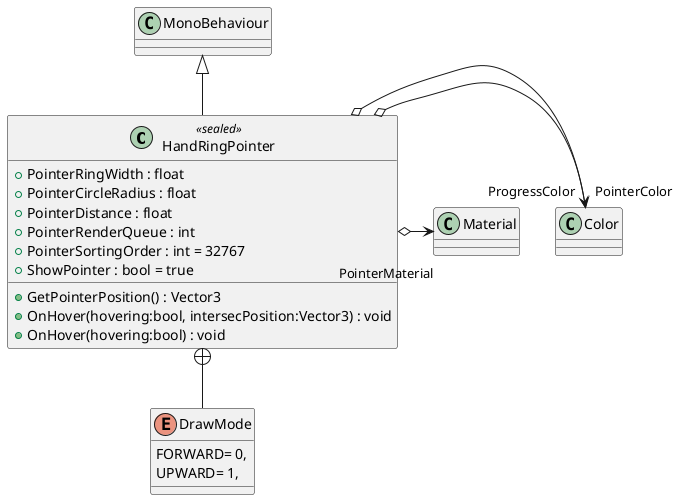 @startuml
class HandRingPointer <<sealed>> {
    + PointerRingWidth : float
    + PointerCircleRadius : float
    + PointerDistance : float
    + PointerRenderQueue : int
    + PointerSortingOrder : int = 32767
    + ShowPointer : bool = true
    + GetPointerPosition() : Vector3
    + OnHover(hovering:bool, intersecPosition:Vector3) : void
    + OnHover(hovering:bool) : void
}
enum DrawMode {
    FORWARD= 0,
    UPWARD= 1,
}
MonoBehaviour <|-- HandRingPointer
HandRingPointer o-> "PointerColor" Color
HandRingPointer o-> "ProgressColor" Color
HandRingPointer o-> "PointerMaterial" Material
HandRingPointer +-- DrawMode
@enduml
